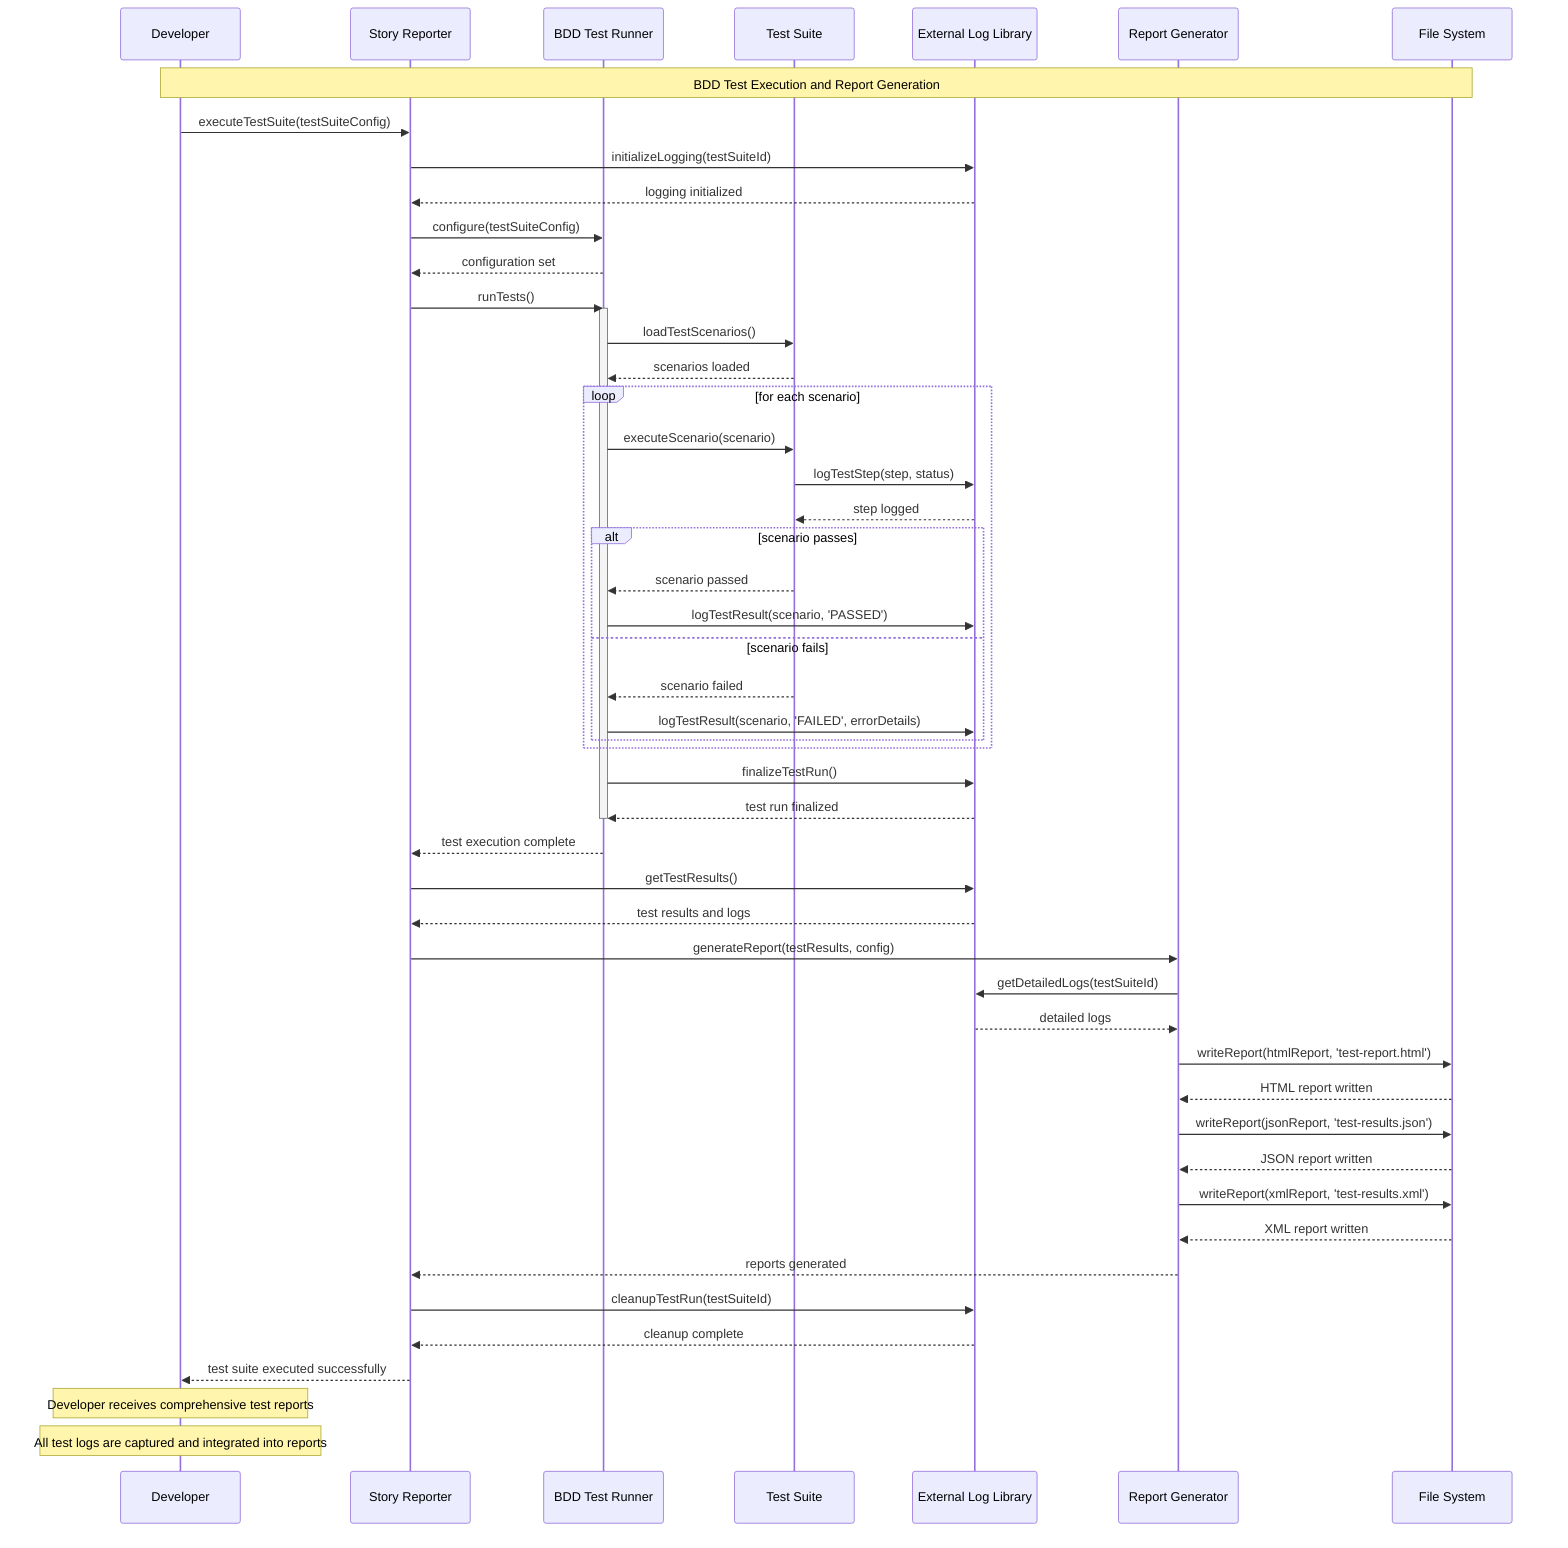sequenceDiagram
    participant Dev as Developer
    participant SR as Story Reporter
    participant BDD as BDD Test Runner
    participant TestSuite as Test Suite
    participant Logger as External Log Library
    participant ReportGen as Report Generator
    participant FileSystem as File System

    Note over Dev, FileSystem: BDD Test Execution and Report Generation

    Dev->>SR: executeTestSuite(testSuiteConfig)
    SR->>Logger: initializeLogging(testSuiteId)
    Logger-->>SR: logging initialized
    
    SR->>BDD: configure(testSuiteConfig)
    BDD-->>SR: configuration set
    
    SR->>BDD: runTests()
    activate BDD
    
    BDD->>TestSuite: loadTestScenarios()
    TestSuite-->>BDD: scenarios loaded
    
    loop for each scenario
        BDD->>TestSuite: executeScenario(scenario)
        TestSuite->>Logger: logTestStep(step, status)
        Logger-->>TestSuite: step logged
        
        alt scenario passes
            TestSuite-->>BDD: scenario passed
            BDD->>Logger: logTestResult(scenario, 'PASSED')
        else scenario fails
            TestSuite-->>BDD: scenario failed
            BDD->>Logger: logTestResult(scenario, 'FAILED', errorDetails)
        end
    end
    
    BDD->>Logger: finalizeTestRun()
    Logger-->>BDD: test run finalized
    deactivate BDD
    
    BDD-->>SR: test execution complete
    
    SR->>Logger: getTestResults()
    Logger-->>SR: test results and logs
    
    SR->>ReportGen: generateReport(testResults, config)
    ReportGen->>Logger: getDetailedLogs(testSuiteId)
    Logger-->>ReportGen: detailed logs
    
    ReportGen->>FileSystem: writeReport(htmlReport, 'test-report.html')
    FileSystem-->>ReportGen: HTML report written
    
    ReportGen->>FileSystem: writeReport(jsonReport, 'test-results.json')
    FileSystem-->>ReportGen: JSON report written
    
    ReportGen->>FileSystem: writeReport(xmlReport, 'test-results.xml')
    FileSystem-->>ReportGen: XML report written
    
    ReportGen-->>SR: reports generated
    
    SR->>Logger: cleanupTestRun(testSuiteId)
    Logger-->>SR: cleanup complete
    
    SR-->>Dev: test suite executed successfully
    
    Note over Dev: Developer receives comprehensive test reports
    Note over Dev: All test logs are captured and integrated into reports